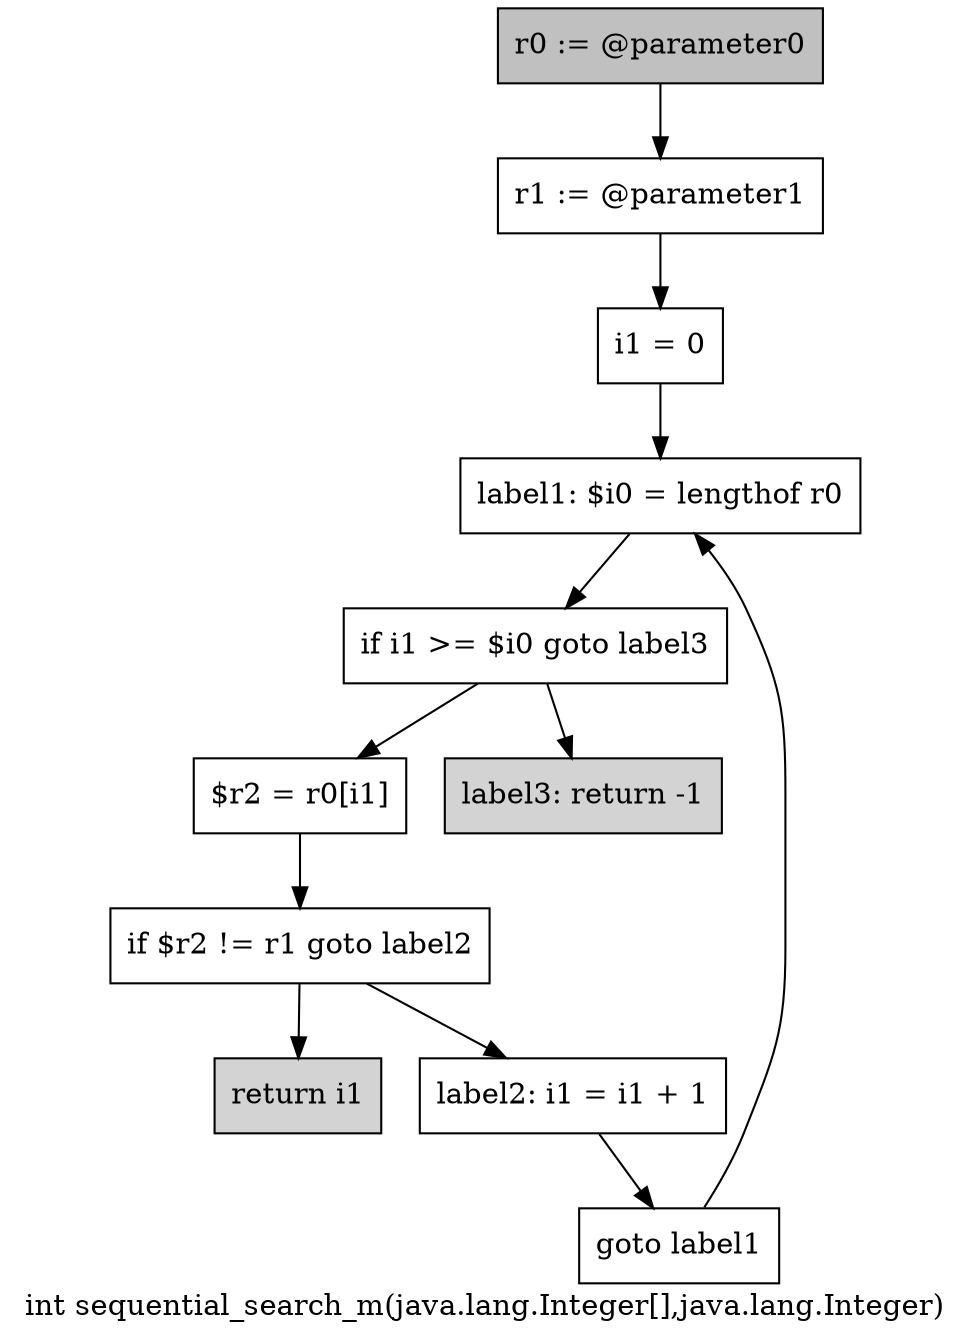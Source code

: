 digraph "int sequential_search_m(java.lang.Integer[],java.lang.Integer)" {
    label="int sequential_search_m(java.lang.Integer[],java.lang.Integer)";
    node [shape=box];
    "0" [style=filled,fillcolor=gray,label="r0 := @parameter0",];
    "1" [label="r1 := @parameter1",];
    "0"->"1";
    "2" [label="i1 = 0",];
    "1"->"2";
    "3" [label="label1: $i0 = lengthof r0",];
    "2"->"3";
    "4" [label="if i1 >= $i0 goto label3",];
    "3"->"4";
    "5" [label="$r2 = r0[i1]",];
    "4"->"5";
    "10" [style=filled,fillcolor=lightgray,label="label3: return -1",];
    "4"->"10";
    "6" [label="if $r2 != r1 goto label2",];
    "5"->"6";
    "7" [style=filled,fillcolor=lightgray,label="return i1",];
    "6"->"7";
    "8" [label="label2: i1 = i1 + 1",];
    "6"->"8";
    "9" [label="goto label1",];
    "8"->"9";
    "9"->"3";
}
